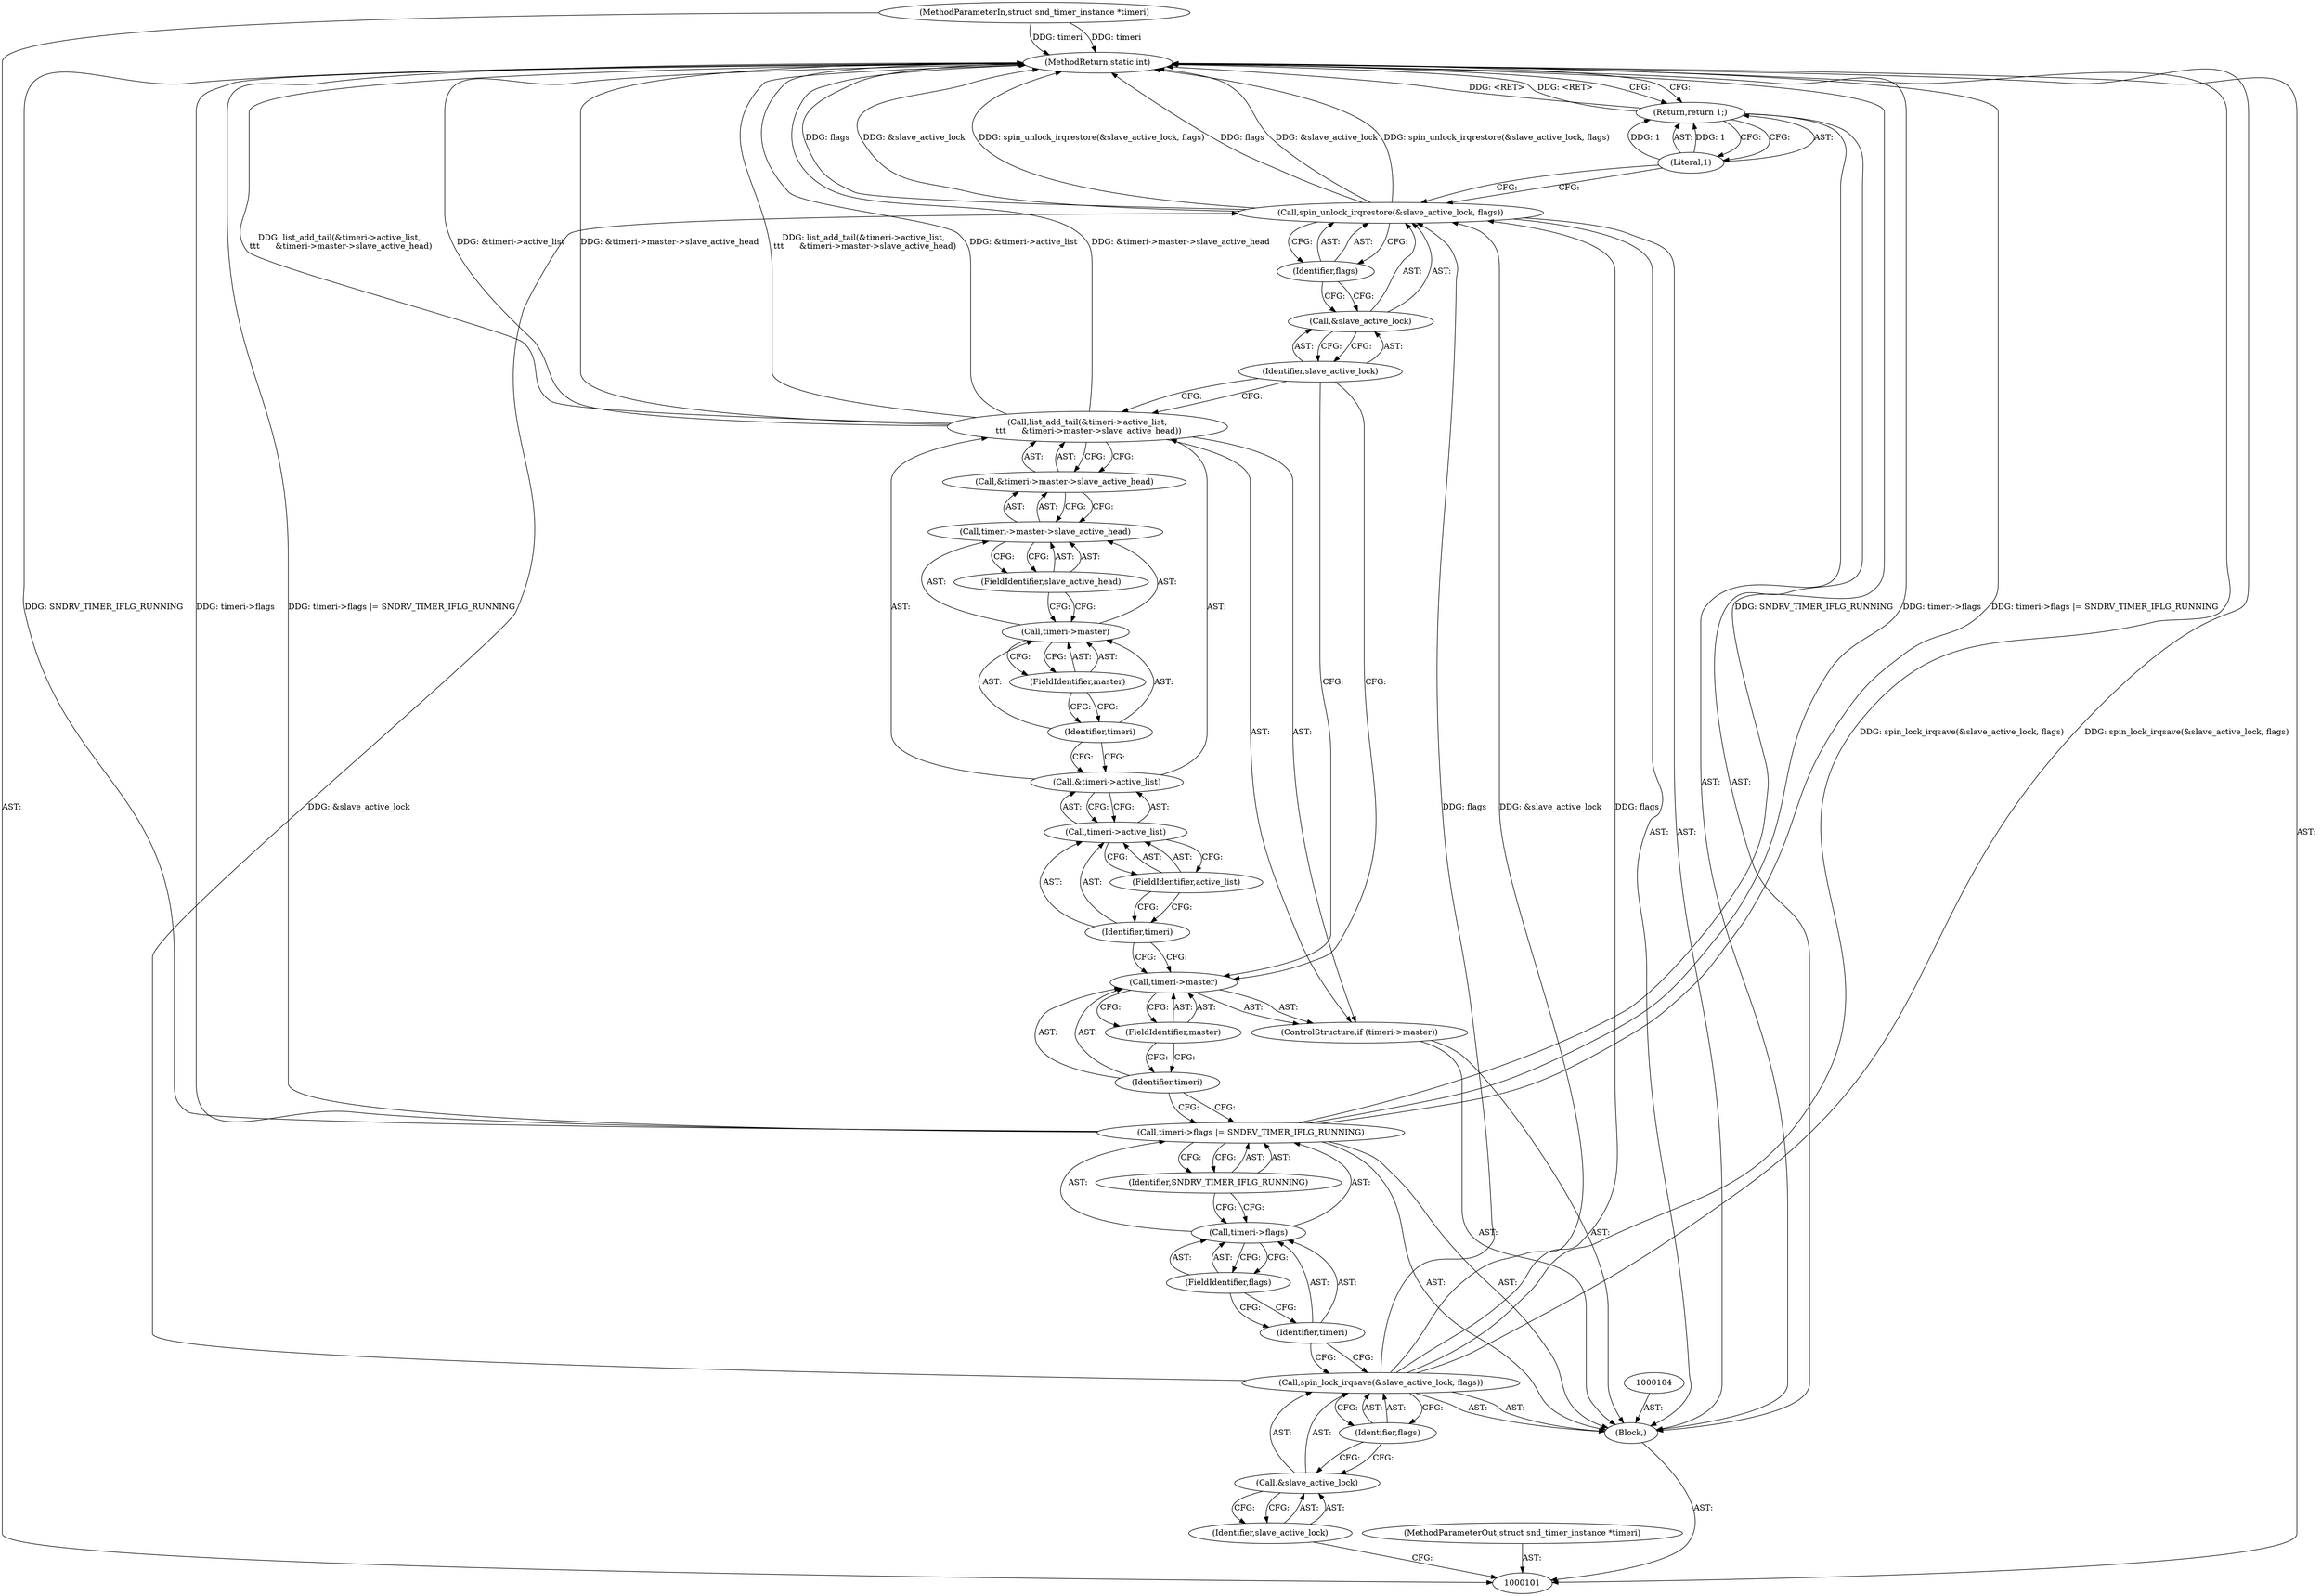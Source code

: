 digraph "1_linux_b5a663aa426f4884c71cd8580adae73f33570f0d_2" {
"1000135" [label="(MethodReturn,static int)"];
"1000102" [label="(MethodParameterIn,struct snd_timer_instance *timeri)"];
"1000172" [label="(MethodParameterOut,struct snd_timer_instance *timeri)"];
"1000129" [label="(Call,spin_unlock_irqrestore(&slave_active_lock, flags))"];
"1000130" [label="(Call,&slave_active_lock)"];
"1000131" [label="(Identifier,slave_active_lock)"];
"1000132" [label="(Identifier,flags)"];
"1000133" [label="(Return,return 1;)"];
"1000134" [label="(Literal,1)"];
"1000103" [label="(Block,)"];
"1000105" [label="(Call,spin_lock_irqsave(&slave_active_lock, flags))"];
"1000106" [label="(Call,&slave_active_lock)"];
"1000107" [label="(Identifier,slave_active_lock)"];
"1000108" [label="(Identifier,flags)"];
"1000112" [label="(FieldIdentifier,flags)"];
"1000113" [label="(Identifier,SNDRV_TIMER_IFLG_RUNNING)"];
"1000109" [label="(Call,timeri->flags |= SNDRV_TIMER_IFLG_RUNNING)"];
"1000110" [label="(Call,timeri->flags)"];
"1000111" [label="(Identifier,timeri)"];
"1000114" [label="(ControlStructure,if (timeri->master))"];
"1000117" [label="(FieldIdentifier,master)"];
"1000115" [label="(Call,timeri->master)"];
"1000116" [label="(Identifier,timeri)"];
"1000119" [label="(Call,&timeri->active_list)"];
"1000120" [label="(Call,timeri->active_list)"];
"1000121" [label="(Identifier,timeri)"];
"1000122" [label="(FieldIdentifier,active_list)"];
"1000118" [label="(Call,list_add_tail(&timeri->active_list,\n \t\t\t      &timeri->master->slave_active_head))"];
"1000123" [label="(Call,&timeri->master->slave_active_head)"];
"1000124" [label="(Call,timeri->master->slave_active_head)"];
"1000125" [label="(Call,timeri->master)"];
"1000126" [label="(Identifier,timeri)"];
"1000127" [label="(FieldIdentifier,master)"];
"1000128" [label="(FieldIdentifier,slave_active_head)"];
"1000135" -> "1000101"  [label="AST: "];
"1000135" -> "1000133"  [label="CFG: "];
"1000129" -> "1000135"  [label="DDG: &slave_active_lock"];
"1000129" -> "1000135"  [label="DDG: spin_unlock_irqrestore(&slave_active_lock, flags)"];
"1000129" -> "1000135"  [label="DDG: flags"];
"1000105" -> "1000135"  [label="DDG: spin_lock_irqsave(&slave_active_lock, flags)"];
"1000118" -> "1000135"  [label="DDG: list_add_tail(&timeri->active_list,\n \t\t\t      &timeri->master->slave_active_head)"];
"1000118" -> "1000135"  [label="DDG: &timeri->active_list"];
"1000118" -> "1000135"  [label="DDG: &timeri->master->slave_active_head"];
"1000102" -> "1000135"  [label="DDG: timeri"];
"1000109" -> "1000135"  [label="DDG: timeri->flags |= SNDRV_TIMER_IFLG_RUNNING"];
"1000109" -> "1000135"  [label="DDG: SNDRV_TIMER_IFLG_RUNNING"];
"1000109" -> "1000135"  [label="DDG: timeri->flags"];
"1000133" -> "1000135"  [label="DDG: <RET>"];
"1000102" -> "1000101"  [label="AST: "];
"1000102" -> "1000135"  [label="DDG: timeri"];
"1000172" -> "1000101"  [label="AST: "];
"1000129" -> "1000103"  [label="AST: "];
"1000129" -> "1000132"  [label="CFG: "];
"1000130" -> "1000129"  [label="AST: "];
"1000132" -> "1000129"  [label="AST: "];
"1000134" -> "1000129"  [label="CFG: "];
"1000129" -> "1000135"  [label="DDG: &slave_active_lock"];
"1000129" -> "1000135"  [label="DDG: spin_unlock_irqrestore(&slave_active_lock, flags)"];
"1000129" -> "1000135"  [label="DDG: flags"];
"1000105" -> "1000129"  [label="DDG: &slave_active_lock"];
"1000105" -> "1000129"  [label="DDG: flags"];
"1000130" -> "1000129"  [label="AST: "];
"1000130" -> "1000131"  [label="CFG: "];
"1000131" -> "1000130"  [label="AST: "];
"1000132" -> "1000130"  [label="CFG: "];
"1000131" -> "1000130"  [label="AST: "];
"1000131" -> "1000118"  [label="CFG: "];
"1000131" -> "1000115"  [label="CFG: "];
"1000130" -> "1000131"  [label="CFG: "];
"1000132" -> "1000129"  [label="AST: "];
"1000132" -> "1000130"  [label="CFG: "];
"1000129" -> "1000132"  [label="CFG: "];
"1000133" -> "1000103"  [label="AST: "];
"1000133" -> "1000134"  [label="CFG: "];
"1000134" -> "1000133"  [label="AST: "];
"1000135" -> "1000133"  [label="CFG: "];
"1000133" -> "1000135"  [label="DDG: <RET>"];
"1000134" -> "1000133"  [label="DDG: 1"];
"1000134" -> "1000133"  [label="AST: "];
"1000134" -> "1000129"  [label="CFG: "];
"1000133" -> "1000134"  [label="CFG: "];
"1000134" -> "1000133"  [label="DDG: 1"];
"1000103" -> "1000101"  [label="AST: "];
"1000104" -> "1000103"  [label="AST: "];
"1000105" -> "1000103"  [label="AST: "];
"1000109" -> "1000103"  [label="AST: "];
"1000114" -> "1000103"  [label="AST: "];
"1000129" -> "1000103"  [label="AST: "];
"1000133" -> "1000103"  [label="AST: "];
"1000105" -> "1000103"  [label="AST: "];
"1000105" -> "1000108"  [label="CFG: "];
"1000106" -> "1000105"  [label="AST: "];
"1000108" -> "1000105"  [label="AST: "];
"1000111" -> "1000105"  [label="CFG: "];
"1000105" -> "1000135"  [label="DDG: spin_lock_irqsave(&slave_active_lock, flags)"];
"1000105" -> "1000129"  [label="DDG: &slave_active_lock"];
"1000105" -> "1000129"  [label="DDG: flags"];
"1000106" -> "1000105"  [label="AST: "];
"1000106" -> "1000107"  [label="CFG: "];
"1000107" -> "1000106"  [label="AST: "];
"1000108" -> "1000106"  [label="CFG: "];
"1000107" -> "1000106"  [label="AST: "];
"1000107" -> "1000101"  [label="CFG: "];
"1000106" -> "1000107"  [label="CFG: "];
"1000108" -> "1000105"  [label="AST: "];
"1000108" -> "1000106"  [label="CFG: "];
"1000105" -> "1000108"  [label="CFG: "];
"1000112" -> "1000110"  [label="AST: "];
"1000112" -> "1000111"  [label="CFG: "];
"1000110" -> "1000112"  [label="CFG: "];
"1000113" -> "1000109"  [label="AST: "];
"1000113" -> "1000110"  [label="CFG: "];
"1000109" -> "1000113"  [label="CFG: "];
"1000109" -> "1000103"  [label="AST: "];
"1000109" -> "1000113"  [label="CFG: "];
"1000110" -> "1000109"  [label="AST: "];
"1000113" -> "1000109"  [label="AST: "];
"1000116" -> "1000109"  [label="CFG: "];
"1000109" -> "1000135"  [label="DDG: timeri->flags |= SNDRV_TIMER_IFLG_RUNNING"];
"1000109" -> "1000135"  [label="DDG: SNDRV_TIMER_IFLG_RUNNING"];
"1000109" -> "1000135"  [label="DDG: timeri->flags"];
"1000110" -> "1000109"  [label="AST: "];
"1000110" -> "1000112"  [label="CFG: "];
"1000111" -> "1000110"  [label="AST: "];
"1000112" -> "1000110"  [label="AST: "];
"1000113" -> "1000110"  [label="CFG: "];
"1000111" -> "1000110"  [label="AST: "];
"1000111" -> "1000105"  [label="CFG: "];
"1000112" -> "1000111"  [label="CFG: "];
"1000114" -> "1000103"  [label="AST: "];
"1000115" -> "1000114"  [label="AST: "];
"1000118" -> "1000114"  [label="AST: "];
"1000117" -> "1000115"  [label="AST: "];
"1000117" -> "1000116"  [label="CFG: "];
"1000115" -> "1000117"  [label="CFG: "];
"1000115" -> "1000114"  [label="AST: "];
"1000115" -> "1000117"  [label="CFG: "];
"1000116" -> "1000115"  [label="AST: "];
"1000117" -> "1000115"  [label="AST: "];
"1000121" -> "1000115"  [label="CFG: "];
"1000131" -> "1000115"  [label="CFG: "];
"1000116" -> "1000115"  [label="AST: "];
"1000116" -> "1000109"  [label="CFG: "];
"1000117" -> "1000116"  [label="CFG: "];
"1000119" -> "1000118"  [label="AST: "];
"1000119" -> "1000120"  [label="CFG: "];
"1000120" -> "1000119"  [label="AST: "];
"1000126" -> "1000119"  [label="CFG: "];
"1000120" -> "1000119"  [label="AST: "];
"1000120" -> "1000122"  [label="CFG: "];
"1000121" -> "1000120"  [label="AST: "];
"1000122" -> "1000120"  [label="AST: "];
"1000119" -> "1000120"  [label="CFG: "];
"1000121" -> "1000120"  [label="AST: "];
"1000121" -> "1000115"  [label="CFG: "];
"1000122" -> "1000121"  [label="CFG: "];
"1000122" -> "1000120"  [label="AST: "];
"1000122" -> "1000121"  [label="CFG: "];
"1000120" -> "1000122"  [label="CFG: "];
"1000118" -> "1000114"  [label="AST: "];
"1000118" -> "1000123"  [label="CFG: "];
"1000119" -> "1000118"  [label="AST: "];
"1000123" -> "1000118"  [label="AST: "];
"1000131" -> "1000118"  [label="CFG: "];
"1000118" -> "1000135"  [label="DDG: list_add_tail(&timeri->active_list,\n \t\t\t      &timeri->master->slave_active_head)"];
"1000118" -> "1000135"  [label="DDG: &timeri->active_list"];
"1000118" -> "1000135"  [label="DDG: &timeri->master->slave_active_head"];
"1000123" -> "1000118"  [label="AST: "];
"1000123" -> "1000124"  [label="CFG: "];
"1000124" -> "1000123"  [label="AST: "];
"1000118" -> "1000123"  [label="CFG: "];
"1000124" -> "1000123"  [label="AST: "];
"1000124" -> "1000128"  [label="CFG: "];
"1000125" -> "1000124"  [label="AST: "];
"1000128" -> "1000124"  [label="AST: "];
"1000123" -> "1000124"  [label="CFG: "];
"1000125" -> "1000124"  [label="AST: "];
"1000125" -> "1000127"  [label="CFG: "];
"1000126" -> "1000125"  [label="AST: "];
"1000127" -> "1000125"  [label="AST: "];
"1000128" -> "1000125"  [label="CFG: "];
"1000126" -> "1000125"  [label="AST: "];
"1000126" -> "1000119"  [label="CFG: "];
"1000127" -> "1000126"  [label="CFG: "];
"1000127" -> "1000125"  [label="AST: "];
"1000127" -> "1000126"  [label="CFG: "];
"1000125" -> "1000127"  [label="CFG: "];
"1000128" -> "1000124"  [label="AST: "];
"1000128" -> "1000125"  [label="CFG: "];
"1000124" -> "1000128"  [label="CFG: "];
}
